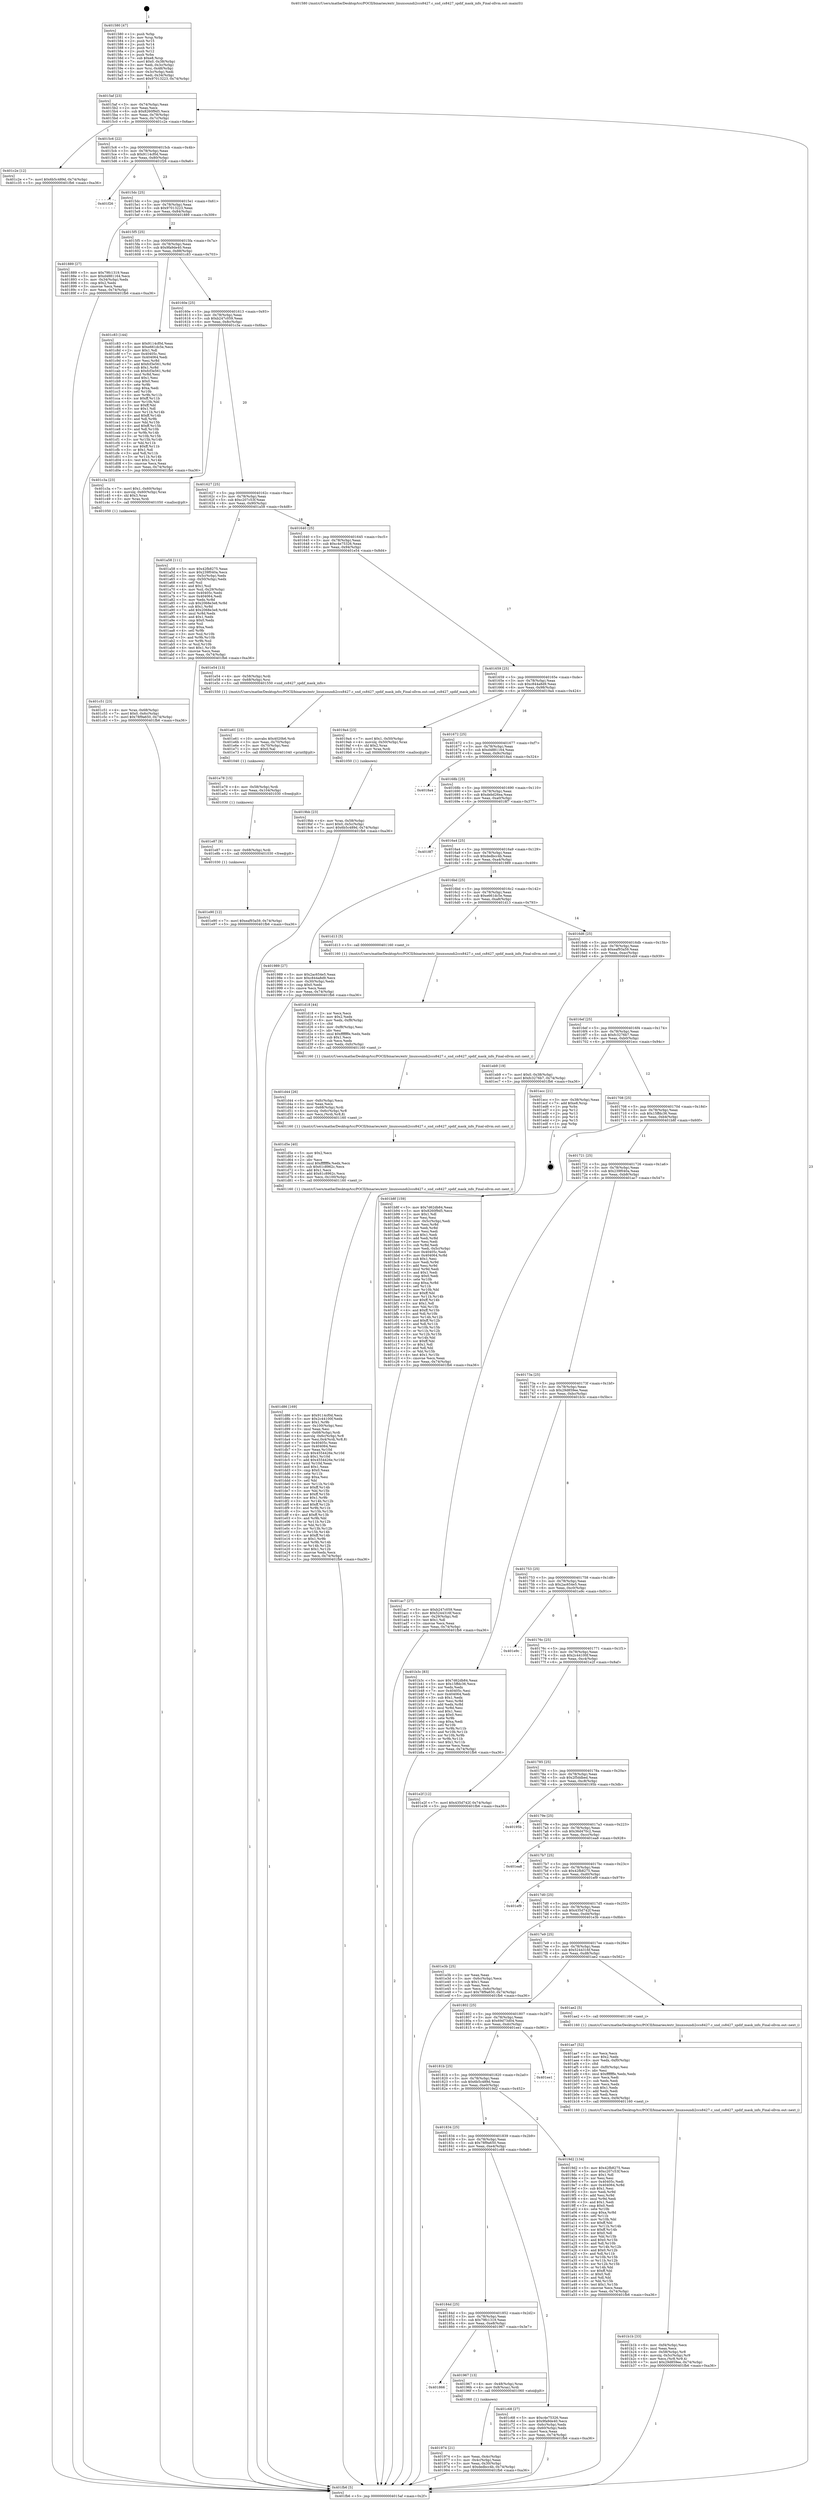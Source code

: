digraph "0x401580" {
  label = "0x401580 (/mnt/c/Users/mathe/Desktop/tcc/POCII/binaries/extr_linuxsoundi2ccs8427.c_snd_cs8427_spdif_mask_info_Final-ollvm.out::main(0))"
  labelloc = "t"
  node[shape=record]

  Entry [label="",width=0.3,height=0.3,shape=circle,fillcolor=black,style=filled]
  "0x4015af" [label="{
     0x4015af [23]\l
     | [instrs]\l
     &nbsp;&nbsp;0x4015af \<+3\>: mov -0x74(%rbp),%eax\l
     &nbsp;&nbsp;0x4015b2 \<+2\>: mov %eax,%ecx\l
     &nbsp;&nbsp;0x4015b4 \<+6\>: sub $0x8260f9d5,%ecx\l
     &nbsp;&nbsp;0x4015ba \<+3\>: mov %eax,-0x78(%rbp)\l
     &nbsp;&nbsp;0x4015bd \<+3\>: mov %ecx,-0x7c(%rbp)\l
     &nbsp;&nbsp;0x4015c0 \<+6\>: je 0000000000401c2e \<main+0x6ae\>\l
  }"]
  "0x401c2e" [label="{
     0x401c2e [12]\l
     | [instrs]\l
     &nbsp;&nbsp;0x401c2e \<+7\>: movl $0x6b5c489d,-0x74(%rbp)\l
     &nbsp;&nbsp;0x401c35 \<+5\>: jmp 0000000000401fb6 \<main+0xa36\>\l
  }"]
  "0x4015c6" [label="{
     0x4015c6 [22]\l
     | [instrs]\l
     &nbsp;&nbsp;0x4015c6 \<+5\>: jmp 00000000004015cb \<main+0x4b\>\l
     &nbsp;&nbsp;0x4015cb \<+3\>: mov -0x78(%rbp),%eax\l
     &nbsp;&nbsp;0x4015ce \<+5\>: sub $0x9114cf0d,%eax\l
     &nbsp;&nbsp;0x4015d3 \<+3\>: mov %eax,-0x80(%rbp)\l
     &nbsp;&nbsp;0x4015d6 \<+6\>: je 0000000000401f26 \<main+0x9a6\>\l
  }"]
  Exit [label="",width=0.3,height=0.3,shape=circle,fillcolor=black,style=filled,peripheries=2]
  "0x401f26" [label="{
     0x401f26\l
  }", style=dashed]
  "0x4015dc" [label="{
     0x4015dc [25]\l
     | [instrs]\l
     &nbsp;&nbsp;0x4015dc \<+5\>: jmp 00000000004015e1 \<main+0x61\>\l
     &nbsp;&nbsp;0x4015e1 \<+3\>: mov -0x78(%rbp),%eax\l
     &nbsp;&nbsp;0x4015e4 \<+5\>: sub $0x97013223,%eax\l
     &nbsp;&nbsp;0x4015e9 \<+6\>: mov %eax,-0x84(%rbp)\l
     &nbsp;&nbsp;0x4015ef \<+6\>: je 0000000000401889 \<main+0x309\>\l
  }"]
  "0x401e90" [label="{
     0x401e90 [12]\l
     | [instrs]\l
     &nbsp;&nbsp;0x401e90 \<+7\>: movl $0xeaf93a59,-0x74(%rbp)\l
     &nbsp;&nbsp;0x401e97 \<+5\>: jmp 0000000000401fb6 \<main+0xa36\>\l
  }"]
  "0x401889" [label="{
     0x401889 [27]\l
     | [instrs]\l
     &nbsp;&nbsp;0x401889 \<+5\>: mov $0x79fc1319,%eax\l
     &nbsp;&nbsp;0x40188e \<+5\>: mov $0xd4881164,%ecx\l
     &nbsp;&nbsp;0x401893 \<+3\>: mov -0x34(%rbp),%edx\l
     &nbsp;&nbsp;0x401896 \<+3\>: cmp $0x2,%edx\l
     &nbsp;&nbsp;0x401899 \<+3\>: cmovne %ecx,%eax\l
     &nbsp;&nbsp;0x40189c \<+3\>: mov %eax,-0x74(%rbp)\l
     &nbsp;&nbsp;0x40189f \<+5\>: jmp 0000000000401fb6 \<main+0xa36\>\l
  }"]
  "0x4015f5" [label="{
     0x4015f5 [25]\l
     | [instrs]\l
     &nbsp;&nbsp;0x4015f5 \<+5\>: jmp 00000000004015fa \<main+0x7a\>\l
     &nbsp;&nbsp;0x4015fa \<+3\>: mov -0x78(%rbp),%eax\l
     &nbsp;&nbsp;0x4015fd \<+5\>: sub $0x9fa9de40,%eax\l
     &nbsp;&nbsp;0x401602 \<+6\>: mov %eax,-0x88(%rbp)\l
     &nbsp;&nbsp;0x401608 \<+6\>: je 0000000000401c83 \<main+0x703\>\l
  }"]
  "0x401fb6" [label="{
     0x401fb6 [5]\l
     | [instrs]\l
     &nbsp;&nbsp;0x401fb6 \<+5\>: jmp 00000000004015af \<main+0x2f\>\l
  }"]
  "0x401580" [label="{
     0x401580 [47]\l
     | [instrs]\l
     &nbsp;&nbsp;0x401580 \<+1\>: push %rbp\l
     &nbsp;&nbsp;0x401581 \<+3\>: mov %rsp,%rbp\l
     &nbsp;&nbsp;0x401584 \<+2\>: push %r15\l
     &nbsp;&nbsp;0x401586 \<+2\>: push %r14\l
     &nbsp;&nbsp;0x401588 \<+2\>: push %r13\l
     &nbsp;&nbsp;0x40158a \<+2\>: push %r12\l
     &nbsp;&nbsp;0x40158c \<+1\>: push %rbx\l
     &nbsp;&nbsp;0x40158d \<+7\>: sub $0xe8,%rsp\l
     &nbsp;&nbsp;0x401594 \<+7\>: movl $0x0,-0x38(%rbp)\l
     &nbsp;&nbsp;0x40159b \<+3\>: mov %edi,-0x3c(%rbp)\l
     &nbsp;&nbsp;0x40159e \<+4\>: mov %rsi,-0x48(%rbp)\l
     &nbsp;&nbsp;0x4015a2 \<+3\>: mov -0x3c(%rbp),%edi\l
     &nbsp;&nbsp;0x4015a5 \<+3\>: mov %edi,-0x34(%rbp)\l
     &nbsp;&nbsp;0x4015a8 \<+7\>: movl $0x97013223,-0x74(%rbp)\l
  }"]
  "0x401e87" [label="{
     0x401e87 [9]\l
     | [instrs]\l
     &nbsp;&nbsp;0x401e87 \<+4\>: mov -0x68(%rbp),%rdi\l
     &nbsp;&nbsp;0x401e8b \<+5\>: call 0000000000401030 \<free@plt\>\l
     | [calls]\l
     &nbsp;&nbsp;0x401030 \{1\} (unknown)\l
  }"]
  "0x401c83" [label="{
     0x401c83 [144]\l
     | [instrs]\l
     &nbsp;&nbsp;0x401c83 \<+5\>: mov $0x9114cf0d,%eax\l
     &nbsp;&nbsp;0x401c88 \<+5\>: mov $0xe661dc5e,%ecx\l
     &nbsp;&nbsp;0x401c8d \<+2\>: mov $0x1,%dl\l
     &nbsp;&nbsp;0x401c8f \<+7\>: mov 0x40405c,%esi\l
     &nbsp;&nbsp;0x401c96 \<+7\>: mov 0x404064,%edi\l
     &nbsp;&nbsp;0x401c9d \<+3\>: mov %esi,%r8d\l
     &nbsp;&nbsp;0x401ca0 \<+7\>: add $0xfcf3e561,%r8d\l
     &nbsp;&nbsp;0x401ca7 \<+4\>: sub $0x1,%r8d\l
     &nbsp;&nbsp;0x401cab \<+7\>: sub $0xfcf3e561,%r8d\l
     &nbsp;&nbsp;0x401cb2 \<+4\>: imul %r8d,%esi\l
     &nbsp;&nbsp;0x401cb6 \<+3\>: and $0x1,%esi\l
     &nbsp;&nbsp;0x401cb9 \<+3\>: cmp $0x0,%esi\l
     &nbsp;&nbsp;0x401cbc \<+4\>: sete %r9b\l
     &nbsp;&nbsp;0x401cc0 \<+3\>: cmp $0xa,%edi\l
     &nbsp;&nbsp;0x401cc3 \<+4\>: setl %r10b\l
     &nbsp;&nbsp;0x401cc7 \<+3\>: mov %r9b,%r11b\l
     &nbsp;&nbsp;0x401cca \<+4\>: xor $0xff,%r11b\l
     &nbsp;&nbsp;0x401cce \<+3\>: mov %r10b,%bl\l
     &nbsp;&nbsp;0x401cd1 \<+3\>: xor $0xff,%bl\l
     &nbsp;&nbsp;0x401cd4 \<+3\>: xor $0x1,%dl\l
     &nbsp;&nbsp;0x401cd7 \<+3\>: mov %r11b,%r14b\l
     &nbsp;&nbsp;0x401cda \<+4\>: and $0xff,%r14b\l
     &nbsp;&nbsp;0x401cde \<+3\>: and %dl,%r9b\l
     &nbsp;&nbsp;0x401ce1 \<+3\>: mov %bl,%r15b\l
     &nbsp;&nbsp;0x401ce4 \<+4\>: and $0xff,%r15b\l
     &nbsp;&nbsp;0x401ce8 \<+3\>: and %dl,%r10b\l
     &nbsp;&nbsp;0x401ceb \<+3\>: or %r9b,%r14b\l
     &nbsp;&nbsp;0x401cee \<+3\>: or %r10b,%r15b\l
     &nbsp;&nbsp;0x401cf1 \<+3\>: xor %r15b,%r14b\l
     &nbsp;&nbsp;0x401cf4 \<+3\>: or %bl,%r11b\l
     &nbsp;&nbsp;0x401cf7 \<+4\>: xor $0xff,%r11b\l
     &nbsp;&nbsp;0x401cfb \<+3\>: or $0x1,%dl\l
     &nbsp;&nbsp;0x401cfe \<+3\>: and %dl,%r11b\l
     &nbsp;&nbsp;0x401d01 \<+3\>: or %r11b,%r14b\l
     &nbsp;&nbsp;0x401d04 \<+4\>: test $0x1,%r14b\l
     &nbsp;&nbsp;0x401d08 \<+3\>: cmovne %ecx,%eax\l
     &nbsp;&nbsp;0x401d0b \<+3\>: mov %eax,-0x74(%rbp)\l
     &nbsp;&nbsp;0x401d0e \<+5\>: jmp 0000000000401fb6 \<main+0xa36\>\l
  }"]
  "0x40160e" [label="{
     0x40160e [25]\l
     | [instrs]\l
     &nbsp;&nbsp;0x40160e \<+5\>: jmp 0000000000401613 \<main+0x93\>\l
     &nbsp;&nbsp;0x401613 \<+3\>: mov -0x78(%rbp),%eax\l
     &nbsp;&nbsp;0x401616 \<+5\>: sub $0xb247c059,%eax\l
     &nbsp;&nbsp;0x40161b \<+6\>: mov %eax,-0x8c(%rbp)\l
     &nbsp;&nbsp;0x401621 \<+6\>: je 0000000000401c3a \<main+0x6ba\>\l
  }"]
  "0x401e78" [label="{
     0x401e78 [15]\l
     | [instrs]\l
     &nbsp;&nbsp;0x401e78 \<+4\>: mov -0x58(%rbp),%rdi\l
     &nbsp;&nbsp;0x401e7c \<+6\>: mov %eax,-0x104(%rbp)\l
     &nbsp;&nbsp;0x401e82 \<+5\>: call 0000000000401030 \<free@plt\>\l
     | [calls]\l
     &nbsp;&nbsp;0x401030 \{1\} (unknown)\l
  }"]
  "0x401c3a" [label="{
     0x401c3a [23]\l
     | [instrs]\l
     &nbsp;&nbsp;0x401c3a \<+7\>: movl $0x1,-0x60(%rbp)\l
     &nbsp;&nbsp;0x401c41 \<+4\>: movslq -0x60(%rbp),%rax\l
     &nbsp;&nbsp;0x401c45 \<+4\>: shl $0x3,%rax\l
     &nbsp;&nbsp;0x401c49 \<+3\>: mov %rax,%rdi\l
     &nbsp;&nbsp;0x401c4c \<+5\>: call 0000000000401050 \<malloc@plt\>\l
     | [calls]\l
     &nbsp;&nbsp;0x401050 \{1\} (unknown)\l
  }"]
  "0x401627" [label="{
     0x401627 [25]\l
     | [instrs]\l
     &nbsp;&nbsp;0x401627 \<+5\>: jmp 000000000040162c \<main+0xac\>\l
     &nbsp;&nbsp;0x40162c \<+3\>: mov -0x78(%rbp),%eax\l
     &nbsp;&nbsp;0x40162f \<+5\>: sub $0xc207c53f,%eax\l
     &nbsp;&nbsp;0x401634 \<+6\>: mov %eax,-0x90(%rbp)\l
     &nbsp;&nbsp;0x40163a \<+6\>: je 0000000000401a58 \<main+0x4d8\>\l
  }"]
  "0x401e61" [label="{
     0x401e61 [23]\l
     | [instrs]\l
     &nbsp;&nbsp;0x401e61 \<+10\>: movabs $0x4020b6,%rdi\l
     &nbsp;&nbsp;0x401e6b \<+3\>: mov %eax,-0x70(%rbp)\l
     &nbsp;&nbsp;0x401e6e \<+3\>: mov -0x70(%rbp),%esi\l
     &nbsp;&nbsp;0x401e71 \<+2\>: mov $0x0,%al\l
     &nbsp;&nbsp;0x401e73 \<+5\>: call 0000000000401040 \<printf@plt\>\l
     | [calls]\l
     &nbsp;&nbsp;0x401040 \{1\} (unknown)\l
  }"]
  "0x401a58" [label="{
     0x401a58 [111]\l
     | [instrs]\l
     &nbsp;&nbsp;0x401a58 \<+5\>: mov $0x42fb8275,%eax\l
     &nbsp;&nbsp;0x401a5d \<+5\>: mov $0x239f040a,%ecx\l
     &nbsp;&nbsp;0x401a62 \<+3\>: mov -0x5c(%rbp),%edx\l
     &nbsp;&nbsp;0x401a65 \<+3\>: cmp -0x50(%rbp),%edx\l
     &nbsp;&nbsp;0x401a68 \<+4\>: setl %sil\l
     &nbsp;&nbsp;0x401a6c \<+4\>: and $0x1,%sil\l
     &nbsp;&nbsp;0x401a70 \<+4\>: mov %sil,-0x29(%rbp)\l
     &nbsp;&nbsp;0x401a74 \<+7\>: mov 0x40405c,%edx\l
     &nbsp;&nbsp;0x401a7b \<+7\>: mov 0x404064,%edi\l
     &nbsp;&nbsp;0x401a82 \<+3\>: mov %edx,%r8d\l
     &nbsp;&nbsp;0x401a85 \<+7\>: sub $0x2068e3e8,%r8d\l
     &nbsp;&nbsp;0x401a8c \<+4\>: sub $0x1,%r8d\l
     &nbsp;&nbsp;0x401a90 \<+7\>: add $0x2068e3e8,%r8d\l
     &nbsp;&nbsp;0x401a97 \<+4\>: imul %r8d,%edx\l
     &nbsp;&nbsp;0x401a9b \<+3\>: and $0x1,%edx\l
     &nbsp;&nbsp;0x401a9e \<+3\>: cmp $0x0,%edx\l
     &nbsp;&nbsp;0x401aa1 \<+4\>: sete %sil\l
     &nbsp;&nbsp;0x401aa5 \<+3\>: cmp $0xa,%edi\l
     &nbsp;&nbsp;0x401aa8 \<+4\>: setl %r9b\l
     &nbsp;&nbsp;0x401aac \<+3\>: mov %sil,%r10b\l
     &nbsp;&nbsp;0x401aaf \<+3\>: and %r9b,%r10b\l
     &nbsp;&nbsp;0x401ab2 \<+3\>: xor %r9b,%sil\l
     &nbsp;&nbsp;0x401ab5 \<+3\>: or %sil,%r10b\l
     &nbsp;&nbsp;0x401ab8 \<+4\>: test $0x1,%r10b\l
     &nbsp;&nbsp;0x401abc \<+3\>: cmovne %ecx,%eax\l
     &nbsp;&nbsp;0x401abf \<+3\>: mov %eax,-0x74(%rbp)\l
     &nbsp;&nbsp;0x401ac2 \<+5\>: jmp 0000000000401fb6 \<main+0xa36\>\l
  }"]
  "0x401640" [label="{
     0x401640 [25]\l
     | [instrs]\l
     &nbsp;&nbsp;0x401640 \<+5\>: jmp 0000000000401645 \<main+0xc5\>\l
     &nbsp;&nbsp;0x401645 \<+3\>: mov -0x78(%rbp),%eax\l
     &nbsp;&nbsp;0x401648 \<+5\>: sub $0xc4e75326,%eax\l
     &nbsp;&nbsp;0x40164d \<+6\>: mov %eax,-0x94(%rbp)\l
     &nbsp;&nbsp;0x401653 \<+6\>: je 0000000000401e54 \<main+0x8d4\>\l
  }"]
  "0x401d86" [label="{
     0x401d86 [169]\l
     | [instrs]\l
     &nbsp;&nbsp;0x401d86 \<+5\>: mov $0x9114cf0d,%ecx\l
     &nbsp;&nbsp;0x401d8b \<+5\>: mov $0x2c44100f,%edx\l
     &nbsp;&nbsp;0x401d90 \<+3\>: mov $0x1,%r9b\l
     &nbsp;&nbsp;0x401d93 \<+6\>: mov -0x100(%rbp),%esi\l
     &nbsp;&nbsp;0x401d99 \<+3\>: imul %eax,%esi\l
     &nbsp;&nbsp;0x401d9c \<+4\>: mov -0x68(%rbp),%rdi\l
     &nbsp;&nbsp;0x401da0 \<+4\>: movslq -0x6c(%rbp),%r8\l
     &nbsp;&nbsp;0x401da4 \<+5\>: mov %esi,0x4(%rdi,%r8,8)\l
     &nbsp;&nbsp;0x401da9 \<+7\>: mov 0x40405c,%eax\l
     &nbsp;&nbsp;0x401db0 \<+7\>: mov 0x404064,%esi\l
     &nbsp;&nbsp;0x401db7 \<+3\>: mov %eax,%r10d\l
     &nbsp;&nbsp;0x401dba \<+7\>: sub $0x4554426e,%r10d\l
     &nbsp;&nbsp;0x401dc1 \<+4\>: sub $0x1,%r10d\l
     &nbsp;&nbsp;0x401dc5 \<+7\>: add $0x4554426e,%r10d\l
     &nbsp;&nbsp;0x401dcc \<+4\>: imul %r10d,%eax\l
     &nbsp;&nbsp;0x401dd0 \<+3\>: and $0x1,%eax\l
     &nbsp;&nbsp;0x401dd3 \<+3\>: cmp $0x0,%eax\l
     &nbsp;&nbsp;0x401dd6 \<+4\>: sete %r11b\l
     &nbsp;&nbsp;0x401dda \<+3\>: cmp $0xa,%esi\l
     &nbsp;&nbsp;0x401ddd \<+3\>: setl %bl\l
     &nbsp;&nbsp;0x401de0 \<+3\>: mov %r11b,%r14b\l
     &nbsp;&nbsp;0x401de3 \<+4\>: xor $0xff,%r14b\l
     &nbsp;&nbsp;0x401de7 \<+3\>: mov %bl,%r15b\l
     &nbsp;&nbsp;0x401dea \<+4\>: xor $0xff,%r15b\l
     &nbsp;&nbsp;0x401dee \<+4\>: xor $0x1,%r9b\l
     &nbsp;&nbsp;0x401df2 \<+3\>: mov %r14b,%r12b\l
     &nbsp;&nbsp;0x401df5 \<+4\>: and $0xff,%r12b\l
     &nbsp;&nbsp;0x401df9 \<+3\>: and %r9b,%r11b\l
     &nbsp;&nbsp;0x401dfc \<+3\>: mov %r15b,%r13b\l
     &nbsp;&nbsp;0x401dff \<+4\>: and $0xff,%r13b\l
     &nbsp;&nbsp;0x401e03 \<+3\>: and %r9b,%bl\l
     &nbsp;&nbsp;0x401e06 \<+3\>: or %r11b,%r12b\l
     &nbsp;&nbsp;0x401e09 \<+3\>: or %bl,%r13b\l
     &nbsp;&nbsp;0x401e0c \<+3\>: xor %r13b,%r12b\l
     &nbsp;&nbsp;0x401e0f \<+3\>: or %r15b,%r14b\l
     &nbsp;&nbsp;0x401e12 \<+4\>: xor $0xff,%r14b\l
     &nbsp;&nbsp;0x401e16 \<+4\>: or $0x1,%r9b\l
     &nbsp;&nbsp;0x401e1a \<+3\>: and %r9b,%r14b\l
     &nbsp;&nbsp;0x401e1d \<+3\>: or %r14b,%r12b\l
     &nbsp;&nbsp;0x401e20 \<+4\>: test $0x1,%r12b\l
     &nbsp;&nbsp;0x401e24 \<+3\>: cmovne %edx,%ecx\l
     &nbsp;&nbsp;0x401e27 \<+3\>: mov %ecx,-0x74(%rbp)\l
     &nbsp;&nbsp;0x401e2a \<+5\>: jmp 0000000000401fb6 \<main+0xa36\>\l
  }"]
  "0x401e54" [label="{
     0x401e54 [13]\l
     | [instrs]\l
     &nbsp;&nbsp;0x401e54 \<+4\>: mov -0x58(%rbp),%rdi\l
     &nbsp;&nbsp;0x401e58 \<+4\>: mov -0x68(%rbp),%rsi\l
     &nbsp;&nbsp;0x401e5c \<+5\>: call 0000000000401550 \<snd_cs8427_spdif_mask_info\>\l
     | [calls]\l
     &nbsp;&nbsp;0x401550 \{1\} (/mnt/c/Users/mathe/Desktop/tcc/POCII/binaries/extr_linuxsoundi2ccs8427.c_snd_cs8427_spdif_mask_info_Final-ollvm.out::snd_cs8427_spdif_mask_info)\l
  }"]
  "0x401659" [label="{
     0x401659 [25]\l
     | [instrs]\l
     &nbsp;&nbsp;0x401659 \<+5\>: jmp 000000000040165e \<main+0xde\>\l
     &nbsp;&nbsp;0x40165e \<+3\>: mov -0x78(%rbp),%eax\l
     &nbsp;&nbsp;0x401661 \<+5\>: sub $0xc844a8d9,%eax\l
     &nbsp;&nbsp;0x401666 \<+6\>: mov %eax,-0x98(%rbp)\l
     &nbsp;&nbsp;0x40166c \<+6\>: je 00000000004019a4 \<main+0x424\>\l
  }"]
  "0x401d5e" [label="{
     0x401d5e [40]\l
     | [instrs]\l
     &nbsp;&nbsp;0x401d5e \<+5\>: mov $0x2,%ecx\l
     &nbsp;&nbsp;0x401d63 \<+1\>: cltd\l
     &nbsp;&nbsp;0x401d64 \<+2\>: idiv %ecx\l
     &nbsp;&nbsp;0x401d66 \<+6\>: imul $0xfffffffe,%edx,%ecx\l
     &nbsp;&nbsp;0x401d6c \<+6\>: sub $0x61c8962c,%ecx\l
     &nbsp;&nbsp;0x401d72 \<+3\>: add $0x1,%ecx\l
     &nbsp;&nbsp;0x401d75 \<+6\>: add $0x61c8962c,%ecx\l
     &nbsp;&nbsp;0x401d7b \<+6\>: mov %ecx,-0x100(%rbp)\l
     &nbsp;&nbsp;0x401d81 \<+5\>: call 0000000000401160 \<next_i\>\l
     | [calls]\l
     &nbsp;&nbsp;0x401160 \{1\} (/mnt/c/Users/mathe/Desktop/tcc/POCII/binaries/extr_linuxsoundi2ccs8427.c_snd_cs8427_spdif_mask_info_Final-ollvm.out::next_i)\l
  }"]
  "0x4019a4" [label="{
     0x4019a4 [23]\l
     | [instrs]\l
     &nbsp;&nbsp;0x4019a4 \<+7\>: movl $0x1,-0x50(%rbp)\l
     &nbsp;&nbsp;0x4019ab \<+4\>: movslq -0x50(%rbp),%rax\l
     &nbsp;&nbsp;0x4019af \<+4\>: shl $0x2,%rax\l
     &nbsp;&nbsp;0x4019b3 \<+3\>: mov %rax,%rdi\l
     &nbsp;&nbsp;0x4019b6 \<+5\>: call 0000000000401050 \<malloc@plt\>\l
     | [calls]\l
     &nbsp;&nbsp;0x401050 \{1\} (unknown)\l
  }"]
  "0x401672" [label="{
     0x401672 [25]\l
     | [instrs]\l
     &nbsp;&nbsp;0x401672 \<+5\>: jmp 0000000000401677 \<main+0xf7\>\l
     &nbsp;&nbsp;0x401677 \<+3\>: mov -0x78(%rbp),%eax\l
     &nbsp;&nbsp;0x40167a \<+5\>: sub $0xd4881164,%eax\l
     &nbsp;&nbsp;0x40167f \<+6\>: mov %eax,-0x9c(%rbp)\l
     &nbsp;&nbsp;0x401685 \<+6\>: je 00000000004018a4 \<main+0x324\>\l
  }"]
  "0x401d44" [label="{
     0x401d44 [26]\l
     | [instrs]\l
     &nbsp;&nbsp;0x401d44 \<+6\>: mov -0xfc(%rbp),%ecx\l
     &nbsp;&nbsp;0x401d4a \<+3\>: imul %eax,%ecx\l
     &nbsp;&nbsp;0x401d4d \<+4\>: mov -0x68(%rbp),%rdi\l
     &nbsp;&nbsp;0x401d51 \<+4\>: movslq -0x6c(%rbp),%r8\l
     &nbsp;&nbsp;0x401d55 \<+4\>: mov %ecx,(%rdi,%r8,8)\l
     &nbsp;&nbsp;0x401d59 \<+5\>: call 0000000000401160 \<next_i\>\l
     | [calls]\l
     &nbsp;&nbsp;0x401160 \{1\} (/mnt/c/Users/mathe/Desktop/tcc/POCII/binaries/extr_linuxsoundi2ccs8427.c_snd_cs8427_spdif_mask_info_Final-ollvm.out::next_i)\l
  }"]
  "0x4018a4" [label="{
     0x4018a4\l
  }", style=dashed]
  "0x40168b" [label="{
     0x40168b [25]\l
     | [instrs]\l
     &nbsp;&nbsp;0x40168b \<+5\>: jmp 0000000000401690 \<main+0x110\>\l
     &nbsp;&nbsp;0x401690 \<+3\>: mov -0x78(%rbp),%eax\l
     &nbsp;&nbsp;0x401693 \<+5\>: sub $0xdebd26ea,%eax\l
     &nbsp;&nbsp;0x401698 \<+6\>: mov %eax,-0xa0(%rbp)\l
     &nbsp;&nbsp;0x40169e \<+6\>: je 00000000004018f7 \<main+0x377\>\l
  }"]
  "0x401d18" [label="{
     0x401d18 [44]\l
     | [instrs]\l
     &nbsp;&nbsp;0x401d18 \<+2\>: xor %ecx,%ecx\l
     &nbsp;&nbsp;0x401d1a \<+5\>: mov $0x2,%edx\l
     &nbsp;&nbsp;0x401d1f \<+6\>: mov %edx,-0xf8(%rbp)\l
     &nbsp;&nbsp;0x401d25 \<+1\>: cltd\l
     &nbsp;&nbsp;0x401d26 \<+6\>: mov -0xf8(%rbp),%esi\l
     &nbsp;&nbsp;0x401d2c \<+2\>: idiv %esi\l
     &nbsp;&nbsp;0x401d2e \<+6\>: imul $0xfffffffe,%edx,%edx\l
     &nbsp;&nbsp;0x401d34 \<+3\>: sub $0x1,%ecx\l
     &nbsp;&nbsp;0x401d37 \<+2\>: sub %ecx,%edx\l
     &nbsp;&nbsp;0x401d39 \<+6\>: mov %edx,-0xfc(%rbp)\l
     &nbsp;&nbsp;0x401d3f \<+5\>: call 0000000000401160 \<next_i\>\l
     | [calls]\l
     &nbsp;&nbsp;0x401160 \{1\} (/mnt/c/Users/mathe/Desktop/tcc/POCII/binaries/extr_linuxsoundi2ccs8427.c_snd_cs8427_spdif_mask_info_Final-ollvm.out::next_i)\l
  }"]
  "0x4018f7" [label="{
     0x4018f7\l
  }", style=dashed]
  "0x4016a4" [label="{
     0x4016a4 [25]\l
     | [instrs]\l
     &nbsp;&nbsp;0x4016a4 \<+5\>: jmp 00000000004016a9 \<main+0x129\>\l
     &nbsp;&nbsp;0x4016a9 \<+3\>: mov -0x78(%rbp),%eax\l
     &nbsp;&nbsp;0x4016ac \<+5\>: sub $0xdedbcc4b,%eax\l
     &nbsp;&nbsp;0x4016b1 \<+6\>: mov %eax,-0xa4(%rbp)\l
     &nbsp;&nbsp;0x4016b7 \<+6\>: je 0000000000401989 \<main+0x409\>\l
  }"]
  "0x401c51" [label="{
     0x401c51 [23]\l
     | [instrs]\l
     &nbsp;&nbsp;0x401c51 \<+4\>: mov %rax,-0x68(%rbp)\l
     &nbsp;&nbsp;0x401c55 \<+7\>: movl $0x0,-0x6c(%rbp)\l
     &nbsp;&nbsp;0x401c5c \<+7\>: movl $0x78f9a650,-0x74(%rbp)\l
     &nbsp;&nbsp;0x401c63 \<+5\>: jmp 0000000000401fb6 \<main+0xa36\>\l
  }"]
  "0x401989" [label="{
     0x401989 [27]\l
     | [instrs]\l
     &nbsp;&nbsp;0x401989 \<+5\>: mov $0x2ac654e5,%eax\l
     &nbsp;&nbsp;0x40198e \<+5\>: mov $0xc844a8d9,%ecx\l
     &nbsp;&nbsp;0x401993 \<+3\>: mov -0x30(%rbp),%edx\l
     &nbsp;&nbsp;0x401996 \<+3\>: cmp $0x0,%edx\l
     &nbsp;&nbsp;0x401999 \<+3\>: cmove %ecx,%eax\l
     &nbsp;&nbsp;0x40199c \<+3\>: mov %eax,-0x74(%rbp)\l
     &nbsp;&nbsp;0x40199f \<+5\>: jmp 0000000000401fb6 \<main+0xa36\>\l
  }"]
  "0x4016bd" [label="{
     0x4016bd [25]\l
     | [instrs]\l
     &nbsp;&nbsp;0x4016bd \<+5\>: jmp 00000000004016c2 \<main+0x142\>\l
     &nbsp;&nbsp;0x4016c2 \<+3\>: mov -0x78(%rbp),%eax\l
     &nbsp;&nbsp;0x4016c5 \<+5\>: sub $0xe661dc5e,%eax\l
     &nbsp;&nbsp;0x4016ca \<+6\>: mov %eax,-0xa8(%rbp)\l
     &nbsp;&nbsp;0x4016d0 \<+6\>: je 0000000000401d13 \<main+0x793\>\l
  }"]
  "0x401b1b" [label="{
     0x401b1b [33]\l
     | [instrs]\l
     &nbsp;&nbsp;0x401b1b \<+6\>: mov -0xf4(%rbp),%ecx\l
     &nbsp;&nbsp;0x401b21 \<+3\>: imul %eax,%ecx\l
     &nbsp;&nbsp;0x401b24 \<+4\>: mov -0x58(%rbp),%r8\l
     &nbsp;&nbsp;0x401b28 \<+4\>: movslq -0x5c(%rbp),%r9\l
     &nbsp;&nbsp;0x401b2c \<+4\>: mov %ecx,(%r8,%r9,4)\l
     &nbsp;&nbsp;0x401b30 \<+7\>: movl $0x29d859ee,-0x74(%rbp)\l
     &nbsp;&nbsp;0x401b37 \<+5\>: jmp 0000000000401fb6 \<main+0xa36\>\l
  }"]
  "0x401d13" [label="{
     0x401d13 [5]\l
     | [instrs]\l
     &nbsp;&nbsp;0x401d13 \<+5\>: call 0000000000401160 \<next_i\>\l
     | [calls]\l
     &nbsp;&nbsp;0x401160 \{1\} (/mnt/c/Users/mathe/Desktop/tcc/POCII/binaries/extr_linuxsoundi2ccs8427.c_snd_cs8427_spdif_mask_info_Final-ollvm.out::next_i)\l
  }"]
  "0x4016d6" [label="{
     0x4016d6 [25]\l
     | [instrs]\l
     &nbsp;&nbsp;0x4016d6 \<+5\>: jmp 00000000004016db \<main+0x15b\>\l
     &nbsp;&nbsp;0x4016db \<+3\>: mov -0x78(%rbp),%eax\l
     &nbsp;&nbsp;0x4016de \<+5\>: sub $0xeaf93a59,%eax\l
     &nbsp;&nbsp;0x4016e3 \<+6\>: mov %eax,-0xac(%rbp)\l
     &nbsp;&nbsp;0x4016e9 \<+6\>: je 0000000000401eb9 \<main+0x939\>\l
  }"]
  "0x401ae7" [label="{
     0x401ae7 [52]\l
     | [instrs]\l
     &nbsp;&nbsp;0x401ae7 \<+2\>: xor %ecx,%ecx\l
     &nbsp;&nbsp;0x401ae9 \<+5\>: mov $0x2,%edx\l
     &nbsp;&nbsp;0x401aee \<+6\>: mov %edx,-0xf0(%rbp)\l
     &nbsp;&nbsp;0x401af4 \<+1\>: cltd\l
     &nbsp;&nbsp;0x401af5 \<+6\>: mov -0xf0(%rbp),%esi\l
     &nbsp;&nbsp;0x401afb \<+2\>: idiv %esi\l
     &nbsp;&nbsp;0x401afd \<+6\>: imul $0xfffffffe,%edx,%edx\l
     &nbsp;&nbsp;0x401b03 \<+2\>: mov %ecx,%edi\l
     &nbsp;&nbsp;0x401b05 \<+2\>: sub %edx,%edi\l
     &nbsp;&nbsp;0x401b07 \<+2\>: mov %ecx,%edx\l
     &nbsp;&nbsp;0x401b09 \<+3\>: sub $0x1,%edx\l
     &nbsp;&nbsp;0x401b0c \<+2\>: add %edx,%edi\l
     &nbsp;&nbsp;0x401b0e \<+2\>: sub %edi,%ecx\l
     &nbsp;&nbsp;0x401b10 \<+6\>: mov %ecx,-0xf4(%rbp)\l
     &nbsp;&nbsp;0x401b16 \<+5\>: call 0000000000401160 \<next_i\>\l
     | [calls]\l
     &nbsp;&nbsp;0x401160 \{1\} (/mnt/c/Users/mathe/Desktop/tcc/POCII/binaries/extr_linuxsoundi2ccs8427.c_snd_cs8427_spdif_mask_info_Final-ollvm.out::next_i)\l
  }"]
  "0x401eb9" [label="{
     0x401eb9 [19]\l
     | [instrs]\l
     &nbsp;&nbsp;0x401eb9 \<+7\>: movl $0x0,-0x38(%rbp)\l
     &nbsp;&nbsp;0x401ec0 \<+7\>: movl $0xfc3276b7,-0x74(%rbp)\l
     &nbsp;&nbsp;0x401ec7 \<+5\>: jmp 0000000000401fb6 \<main+0xa36\>\l
  }"]
  "0x4016ef" [label="{
     0x4016ef [25]\l
     | [instrs]\l
     &nbsp;&nbsp;0x4016ef \<+5\>: jmp 00000000004016f4 \<main+0x174\>\l
     &nbsp;&nbsp;0x4016f4 \<+3\>: mov -0x78(%rbp),%eax\l
     &nbsp;&nbsp;0x4016f7 \<+5\>: sub $0xfc3276b7,%eax\l
     &nbsp;&nbsp;0x4016fc \<+6\>: mov %eax,-0xb0(%rbp)\l
     &nbsp;&nbsp;0x401702 \<+6\>: je 0000000000401ecc \<main+0x94c\>\l
  }"]
  "0x4019bb" [label="{
     0x4019bb [23]\l
     | [instrs]\l
     &nbsp;&nbsp;0x4019bb \<+4\>: mov %rax,-0x58(%rbp)\l
     &nbsp;&nbsp;0x4019bf \<+7\>: movl $0x0,-0x5c(%rbp)\l
     &nbsp;&nbsp;0x4019c6 \<+7\>: movl $0x6b5c489d,-0x74(%rbp)\l
     &nbsp;&nbsp;0x4019cd \<+5\>: jmp 0000000000401fb6 \<main+0xa36\>\l
  }"]
  "0x401ecc" [label="{
     0x401ecc [21]\l
     | [instrs]\l
     &nbsp;&nbsp;0x401ecc \<+3\>: mov -0x38(%rbp),%eax\l
     &nbsp;&nbsp;0x401ecf \<+7\>: add $0xe8,%rsp\l
     &nbsp;&nbsp;0x401ed6 \<+1\>: pop %rbx\l
     &nbsp;&nbsp;0x401ed7 \<+2\>: pop %r12\l
     &nbsp;&nbsp;0x401ed9 \<+2\>: pop %r13\l
     &nbsp;&nbsp;0x401edb \<+2\>: pop %r14\l
     &nbsp;&nbsp;0x401edd \<+2\>: pop %r15\l
     &nbsp;&nbsp;0x401edf \<+1\>: pop %rbp\l
     &nbsp;&nbsp;0x401ee0 \<+1\>: ret\l
  }"]
  "0x401708" [label="{
     0x401708 [25]\l
     | [instrs]\l
     &nbsp;&nbsp;0x401708 \<+5\>: jmp 000000000040170d \<main+0x18d\>\l
     &nbsp;&nbsp;0x40170d \<+3\>: mov -0x78(%rbp),%eax\l
     &nbsp;&nbsp;0x401710 \<+5\>: sub $0x15ffdc36,%eax\l
     &nbsp;&nbsp;0x401715 \<+6\>: mov %eax,-0xb4(%rbp)\l
     &nbsp;&nbsp;0x40171b \<+6\>: je 0000000000401b8f \<main+0x60f\>\l
  }"]
  "0x401974" [label="{
     0x401974 [21]\l
     | [instrs]\l
     &nbsp;&nbsp;0x401974 \<+3\>: mov %eax,-0x4c(%rbp)\l
     &nbsp;&nbsp;0x401977 \<+3\>: mov -0x4c(%rbp),%eax\l
     &nbsp;&nbsp;0x40197a \<+3\>: mov %eax,-0x30(%rbp)\l
     &nbsp;&nbsp;0x40197d \<+7\>: movl $0xdedbcc4b,-0x74(%rbp)\l
     &nbsp;&nbsp;0x401984 \<+5\>: jmp 0000000000401fb6 \<main+0xa36\>\l
  }"]
  "0x401b8f" [label="{
     0x401b8f [159]\l
     | [instrs]\l
     &nbsp;&nbsp;0x401b8f \<+5\>: mov $0x7d62db84,%eax\l
     &nbsp;&nbsp;0x401b94 \<+5\>: mov $0x8260f9d5,%ecx\l
     &nbsp;&nbsp;0x401b99 \<+2\>: mov $0x1,%dl\l
     &nbsp;&nbsp;0x401b9b \<+2\>: xor %esi,%esi\l
     &nbsp;&nbsp;0x401b9d \<+3\>: mov -0x5c(%rbp),%edi\l
     &nbsp;&nbsp;0x401ba0 \<+3\>: mov %esi,%r8d\l
     &nbsp;&nbsp;0x401ba3 \<+3\>: sub %edi,%r8d\l
     &nbsp;&nbsp;0x401ba6 \<+2\>: mov %esi,%edi\l
     &nbsp;&nbsp;0x401ba8 \<+3\>: sub $0x1,%edi\l
     &nbsp;&nbsp;0x401bab \<+3\>: add %edi,%r8d\l
     &nbsp;&nbsp;0x401bae \<+2\>: mov %esi,%edi\l
     &nbsp;&nbsp;0x401bb0 \<+3\>: sub %r8d,%edi\l
     &nbsp;&nbsp;0x401bb3 \<+3\>: mov %edi,-0x5c(%rbp)\l
     &nbsp;&nbsp;0x401bb6 \<+7\>: mov 0x40405c,%edi\l
     &nbsp;&nbsp;0x401bbd \<+8\>: mov 0x404064,%r8d\l
     &nbsp;&nbsp;0x401bc5 \<+3\>: sub $0x1,%esi\l
     &nbsp;&nbsp;0x401bc8 \<+3\>: mov %edi,%r9d\l
     &nbsp;&nbsp;0x401bcb \<+3\>: add %esi,%r9d\l
     &nbsp;&nbsp;0x401bce \<+4\>: imul %r9d,%edi\l
     &nbsp;&nbsp;0x401bd2 \<+3\>: and $0x1,%edi\l
     &nbsp;&nbsp;0x401bd5 \<+3\>: cmp $0x0,%edi\l
     &nbsp;&nbsp;0x401bd8 \<+4\>: sete %r10b\l
     &nbsp;&nbsp;0x401bdc \<+4\>: cmp $0xa,%r8d\l
     &nbsp;&nbsp;0x401be0 \<+4\>: setl %r11b\l
     &nbsp;&nbsp;0x401be4 \<+3\>: mov %r10b,%bl\l
     &nbsp;&nbsp;0x401be7 \<+3\>: xor $0xff,%bl\l
     &nbsp;&nbsp;0x401bea \<+3\>: mov %r11b,%r14b\l
     &nbsp;&nbsp;0x401bed \<+4\>: xor $0xff,%r14b\l
     &nbsp;&nbsp;0x401bf1 \<+3\>: xor $0x1,%dl\l
     &nbsp;&nbsp;0x401bf4 \<+3\>: mov %bl,%r15b\l
     &nbsp;&nbsp;0x401bf7 \<+4\>: and $0xff,%r15b\l
     &nbsp;&nbsp;0x401bfb \<+3\>: and %dl,%r10b\l
     &nbsp;&nbsp;0x401bfe \<+3\>: mov %r14b,%r12b\l
     &nbsp;&nbsp;0x401c01 \<+4\>: and $0xff,%r12b\l
     &nbsp;&nbsp;0x401c05 \<+3\>: and %dl,%r11b\l
     &nbsp;&nbsp;0x401c08 \<+3\>: or %r10b,%r15b\l
     &nbsp;&nbsp;0x401c0b \<+3\>: or %r11b,%r12b\l
     &nbsp;&nbsp;0x401c0e \<+3\>: xor %r12b,%r15b\l
     &nbsp;&nbsp;0x401c11 \<+3\>: or %r14b,%bl\l
     &nbsp;&nbsp;0x401c14 \<+3\>: xor $0xff,%bl\l
     &nbsp;&nbsp;0x401c17 \<+3\>: or $0x1,%dl\l
     &nbsp;&nbsp;0x401c1a \<+2\>: and %dl,%bl\l
     &nbsp;&nbsp;0x401c1c \<+3\>: or %bl,%r15b\l
     &nbsp;&nbsp;0x401c1f \<+4\>: test $0x1,%r15b\l
     &nbsp;&nbsp;0x401c23 \<+3\>: cmovne %ecx,%eax\l
     &nbsp;&nbsp;0x401c26 \<+3\>: mov %eax,-0x74(%rbp)\l
     &nbsp;&nbsp;0x401c29 \<+5\>: jmp 0000000000401fb6 \<main+0xa36\>\l
  }"]
  "0x401721" [label="{
     0x401721 [25]\l
     | [instrs]\l
     &nbsp;&nbsp;0x401721 \<+5\>: jmp 0000000000401726 \<main+0x1a6\>\l
     &nbsp;&nbsp;0x401726 \<+3\>: mov -0x78(%rbp),%eax\l
     &nbsp;&nbsp;0x401729 \<+5\>: sub $0x239f040a,%eax\l
     &nbsp;&nbsp;0x40172e \<+6\>: mov %eax,-0xb8(%rbp)\l
     &nbsp;&nbsp;0x401734 \<+6\>: je 0000000000401ac7 \<main+0x547\>\l
  }"]
  "0x401866" [label="{
     0x401866\l
  }", style=dashed]
  "0x401ac7" [label="{
     0x401ac7 [27]\l
     | [instrs]\l
     &nbsp;&nbsp;0x401ac7 \<+5\>: mov $0xb247c059,%eax\l
     &nbsp;&nbsp;0x401acc \<+5\>: mov $0x5244316f,%ecx\l
     &nbsp;&nbsp;0x401ad1 \<+3\>: mov -0x29(%rbp),%dl\l
     &nbsp;&nbsp;0x401ad4 \<+3\>: test $0x1,%dl\l
     &nbsp;&nbsp;0x401ad7 \<+3\>: cmovne %ecx,%eax\l
     &nbsp;&nbsp;0x401ada \<+3\>: mov %eax,-0x74(%rbp)\l
     &nbsp;&nbsp;0x401add \<+5\>: jmp 0000000000401fb6 \<main+0xa36\>\l
  }"]
  "0x40173a" [label="{
     0x40173a [25]\l
     | [instrs]\l
     &nbsp;&nbsp;0x40173a \<+5\>: jmp 000000000040173f \<main+0x1bf\>\l
     &nbsp;&nbsp;0x40173f \<+3\>: mov -0x78(%rbp),%eax\l
     &nbsp;&nbsp;0x401742 \<+5\>: sub $0x29d859ee,%eax\l
     &nbsp;&nbsp;0x401747 \<+6\>: mov %eax,-0xbc(%rbp)\l
     &nbsp;&nbsp;0x40174d \<+6\>: je 0000000000401b3c \<main+0x5bc\>\l
  }"]
  "0x401967" [label="{
     0x401967 [13]\l
     | [instrs]\l
     &nbsp;&nbsp;0x401967 \<+4\>: mov -0x48(%rbp),%rax\l
     &nbsp;&nbsp;0x40196b \<+4\>: mov 0x8(%rax),%rdi\l
     &nbsp;&nbsp;0x40196f \<+5\>: call 0000000000401060 \<atoi@plt\>\l
     | [calls]\l
     &nbsp;&nbsp;0x401060 \{1\} (unknown)\l
  }"]
  "0x401b3c" [label="{
     0x401b3c [83]\l
     | [instrs]\l
     &nbsp;&nbsp;0x401b3c \<+5\>: mov $0x7d62db84,%eax\l
     &nbsp;&nbsp;0x401b41 \<+5\>: mov $0x15ffdc36,%ecx\l
     &nbsp;&nbsp;0x401b46 \<+2\>: xor %edx,%edx\l
     &nbsp;&nbsp;0x401b48 \<+7\>: mov 0x40405c,%esi\l
     &nbsp;&nbsp;0x401b4f \<+7\>: mov 0x404064,%edi\l
     &nbsp;&nbsp;0x401b56 \<+3\>: sub $0x1,%edx\l
     &nbsp;&nbsp;0x401b59 \<+3\>: mov %esi,%r8d\l
     &nbsp;&nbsp;0x401b5c \<+3\>: add %edx,%r8d\l
     &nbsp;&nbsp;0x401b5f \<+4\>: imul %r8d,%esi\l
     &nbsp;&nbsp;0x401b63 \<+3\>: and $0x1,%esi\l
     &nbsp;&nbsp;0x401b66 \<+3\>: cmp $0x0,%esi\l
     &nbsp;&nbsp;0x401b69 \<+4\>: sete %r9b\l
     &nbsp;&nbsp;0x401b6d \<+3\>: cmp $0xa,%edi\l
     &nbsp;&nbsp;0x401b70 \<+4\>: setl %r10b\l
     &nbsp;&nbsp;0x401b74 \<+3\>: mov %r9b,%r11b\l
     &nbsp;&nbsp;0x401b77 \<+3\>: and %r10b,%r11b\l
     &nbsp;&nbsp;0x401b7a \<+3\>: xor %r10b,%r9b\l
     &nbsp;&nbsp;0x401b7d \<+3\>: or %r9b,%r11b\l
     &nbsp;&nbsp;0x401b80 \<+4\>: test $0x1,%r11b\l
     &nbsp;&nbsp;0x401b84 \<+3\>: cmovne %ecx,%eax\l
     &nbsp;&nbsp;0x401b87 \<+3\>: mov %eax,-0x74(%rbp)\l
     &nbsp;&nbsp;0x401b8a \<+5\>: jmp 0000000000401fb6 \<main+0xa36\>\l
  }"]
  "0x401753" [label="{
     0x401753 [25]\l
     | [instrs]\l
     &nbsp;&nbsp;0x401753 \<+5\>: jmp 0000000000401758 \<main+0x1d8\>\l
     &nbsp;&nbsp;0x401758 \<+3\>: mov -0x78(%rbp),%eax\l
     &nbsp;&nbsp;0x40175b \<+5\>: sub $0x2ac654e5,%eax\l
     &nbsp;&nbsp;0x401760 \<+6\>: mov %eax,-0xc0(%rbp)\l
     &nbsp;&nbsp;0x401766 \<+6\>: je 0000000000401e9c \<main+0x91c\>\l
  }"]
  "0x40184d" [label="{
     0x40184d [25]\l
     | [instrs]\l
     &nbsp;&nbsp;0x40184d \<+5\>: jmp 0000000000401852 \<main+0x2d2\>\l
     &nbsp;&nbsp;0x401852 \<+3\>: mov -0x78(%rbp),%eax\l
     &nbsp;&nbsp;0x401855 \<+5\>: sub $0x79fc1319,%eax\l
     &nbsp;&nbsp;0x40185a \<+6\>: mov %eax,-0xe8(%rbp)\l
     &nbsp;&nbsp;0x401860 \<+6\>: je 0000000000401967 \<main+0x3e7\>\l
  }"]
  "0x401e9c" [label="{
     0x401e9c\l
  }", style=dashed]
  "0x40176c" [label="{
     0x40176c [25]\l
     | [instrs]\l
     &nbsp;&nbsp;0x40176c \<+5\>: jmp 0000000000401771 \<main+0x1f1\>\l
     &nbsp;&nbsp;0x401771 \<+3\>: mov -0x78(%rbp),%eax\l
     &nbsp;&nbsp;0x401774 \<+5\>: sub $0x2c44100f,%eax\l
     &nbsp;&nbsp;0x401779 \<+6\>: mov %eax,-0xc4(%rbp)\l
     &nbsp;&nbsp;0x40177f \<+6\>: je 0000000000401e2f \<main+0x8af\>\l
  }"]
  "0x401c68" [label="{
     0x401c68 [27]\l
     | [instrs]\l
     &nbsp;&nbsp;0x401c68 \<+5\>: mov $0xc4e75326,%eax\l
     &nbsp;&nbsp;0x401c6d \<+5\>: mov $0x9fa9de40,%ecx\l
     &nbsp;&nbsp;0x401c72 \<+3\>: mov -0x6c(%rbp),%edx\l
     &nbsp;&nbsp;0x401c75 \<+3\>: cmp -0x60(%rbp),%edx\l
     &nbsp;&nbsp;0x401c78 \<+3\>: cmovl %ecx,%eax\l
     &nbsp;&nbsp;0x401c7b \<+3\>: mov %eax,-0x74(%rbp)\l
     &nbsp;&nbsp;0x401c7e \<+5\>: jmp 0000000000401fb6 \<main+0xa36\>\l
  }"]
  "0x401e2f" [label="{
     0x401e2f [12]\l
     | [instrs]\l
     &nbsp;&nbsp;0x401e2f \<+7\>: movl $0x435d742f,-0x74(%rbp)\l
     &nbsp;&nbsp;0x401e36 \<+5\>: jmp 0000000000401fb6 \<main+0xa36\>\l
  }"]
  "0x401785" [label="{
     0x401785 [25]\l
     | [instrs]\l
     &nbsp;&nbsp;0x401785 \<+5\>: jmp 000000000040178a \<main+0x20a\>\l
     &nbsp;&nbsp;0x40178a \<+3\>: mov -0x78(%rbp),%eax\l
     &nbsp;&nbsp;0x40178d \<+5\>: sub $0x2f5ddbed,%eax\l
     &nbsp;&nbsp;0x401792 \<+6\>: mov %eax,-0xc8(%rbp)\l
     &nbsp;&nbsp;0x401798 \<+6\>: je 000000000040195b \<main+0x3db\>\l
  }"]
  "0x401834" [label="{
     0x401834 [25]\l
     | [instrs]\l
     &nbsp;&nbsp;0x401834 \<+5\>: jmp 0000000000401839 \<main+0x2b9\>\l
     &nbsp;&nbsp;0x401839 \<+3\>: mov -0x78(%rbp),%eax\l
     &nbsp;&nbsp;0x40183c \<+5\>: sub $0x78f9a650,%eax\l
     &nbsp;&nbsp;0x401841 \<+6\>: mov %eax,-0xe4(%rbp)\l
     &nbsp;&nbsp;0x401847 \<+6\>: je 0000000000401c68 \<main+0x6e8\>\l
  }"]
  "0x40195b" [label="{
     0x40195b\l
  }", style=dashed]
  "0x40179e" [label="{
     0x40179e [25]\l
     | [instrs]\l
     &nbsp;&nbsp;0x40179e \<+5\>: jmp 00000000004017a3 \<main+0x223\>\l
     &nbsp;&nbsp;0x4017a3 \<+3\>: mov -0x78(%rbp),%eax\l
     &nbsp;&nbsp;0x4017a6 \<+5\>: sub $0x36d470c2,%eax\l
     &nbsp;&nbsp;0x4017ab \<+6\>: mov %eax,-0xcc(%rbp)\l
     &nbsp;&nbsp;0x4017b1 \<+6\>: je 0000000000401ea8 \<main+0x928\>\l
  }"]
  "0x4019d2" [label="{
     0x4019d2 [134]\l
     | [instrs]\l
     &nbsp;&nbsp;0x4019d2 \<+5\>: mov $0x42fb8275,%eax\l
     &nbsp;&nbsp;0x4019d7 \<+5\>: mov $0xc207c53f,%ecx\l
     &nbsp;&nbsp;0x4019dc \<+2\>: mov $0x1,%dl\l
     &nbsp;&nbsp;0x4019de \<+2\>: xor %esi,%esi\l
     &nbsp;&nbsp;0x4019e0 \<+7\>: mov 0x40405c,%edi\l
     &nbsp;&nbsp;0x4019e7 \<+8\>: mov 0x404064,%r8d\l
     &nbsp;&nbsp;0x4019ef \<+3\>: sub $0x1,%esi\l
     &nbsp;&nbsp;0x4019f2 \<+3\>: mov %edi,%r9d\l
     &nbsp;&nbsp;0x4019f5 \<+3\>: add %esi,%r9d\l
     &nbsp;&nbsp;0x4019f8 \<+4\>: imul %r9d,%edi\l
     &nbsp;&nbsp;0x4019fc \<+3\>: and $0x1,%edi\l
     &nbsp;&nbsp;0x4019ff \<+3\>: cmp $0x0,%edi\l
     &nbsp;&nbsp;0x401a02 \<+4\>: sete %r10b\l
     &nbsp;&nbsp;0x401a06 \<+4\>: cmp $0xa,%r8d\l
     &nbsp;&nbsp;0x401a0a \<+4\>: setl %r11b\l
     &nbsp;&nbsp;0x401a0e \<+3\>: mov %r10b,%bl\l
     &nbsp;&nbsp;0x401a11 \<+3\>: xor $0xff,%bl\l
     &nbsp;&nbsp;0x401a14 \<+3\>: mov %r11b,%r14b\l
     &nbsp;&nbsp;0x401a17 \<+4\>: xor $0xff,%r14b\l
     &nbsp;&nbsp;0x401a1b \<+3\>: xor $0x0,%dl\l
     &nbsp;&nbsp;0x401a1e \<+3\>: mov %bl,%r15b\l
     &nbsp;&nbsp;0x401a21 \<+4\>: and $0x0,%r15b\l
     &nbsp;&nbsp;0x401a25 \<+3\>: and %dl,%r10b\l
     &nbsp;&nbsp;0x401a28 \<+3\>: mov %r14b,%r12b\l
     &nbsp;&nbsp;0x401a2b \<+4\>: and $0x0,%r12b\l
     &nbsp;&nbsp;0x401a2f \<+3\>: and %dl,%r11b\l
     &nbsp;&nbsp;0x401a32 \<+3\>: or %r10b,%r15b\l
     &nbsp;&nbsp;0x401a35 \<+3\>: or %r11b,%r12b\l
     &nbsp;&nbsp;0x401a38 \<+3\>: xor %r12b,%r15b\l
     &nbsp;&nbsp;0x401a3b \<+3\>: or %r14b,%bl\l
     &nbsp;&nbsp;0x401a3e \<+3\>: xor $0xff,%bl\l
     &nbsp;&nbsp;0x401a41 \<+3\>: or $0x0,%dl\l
     &nbsp;&nbsp;0x401a44 \<+2\>: and %dl,%bl\l
     &nbsp;&nbsp;0x401a46 \<+3\>: or %bl,%r15b\l
     &nbsp;&nbsp;0x401a49 \<+4\>: test $0x1,%r15b\l
     &nbsp;&nbsp;0x401a4d \<+3\>: cmovne %ecx,%eax\l
     &nbsp;&nbsp;0x401a50 \<+3\>: mov %eax,-0x74(%rbp)\l
     &nbsp;&nbsp;0x401a53 \<+5\>: jmp 0000000000401fb6 \<main+0xa36\>\l
  }"]
  "0x401ea8" [label="{
     0x401ea8\l
  }", style=dashed]
  "0x4017b7" [label="{
     0x4017b7 [25]\l
     | [instrs]\l
     &nbsp;&nbsp;0x4017b7 \<+5\>: jmp 00000000004017bc \<main+0x23c\>\l
     &nbsp;&nbsp;0x4017bc \<+3\>: mov -0x78(%rbp),%eax\l
     &nbsp;&nbsp;0x4017bf \<+5\>: sub $0x42fb8275,%eax\l
     &nbsp;&nbsp;0x4017c4 \<+6\>: mov %eax,-0xd0(%rbp)\l
     &nbsp;&nbsp;0x4017ca \<+6\>: je 0000000000401ef9 \<main+0x979\>\l
  }"]
  "0x40181b" [label="{
     0x40181b [25]\l
     | [instrs]\l
     &nbsp;&nbsp;0x40181b \<+5\>: jmp 0000000000401820 \<main+0x2a0\>\l
     &nbsp;&nbsp;0x401820 \<+3\>: mov -0x78(%rbp),%eax\l
     &nbsp;&nbsp;0x401823 \<+5\>: sub $0x6b5c489d,%eax\l
     &nbsp;&nbsp;0x401828 \<+6\>: mov %eax,-0xe0(%rbp)\l
     &nbsp;&nbsp;0x40182e \<+6\>: je 00000000004019d2 \<main+0x452\>\l
  }"]
  "0x401ef9" [label="{
     0x401ef9\l
  }", style=dashed]
  "0x4017d0" [label="{
     0x4017d0 [25]\l
     | [instrs]\l
     &nbsp;&nbsp;0x4017d0 \<+5\>: jmp 00000000004017d5 \<main+0x255\>\l
     &nbsp;&nbsp;0x4017d5 \<+3\>: mov -0x78(%rbp),%eax\l
     &nbsp;&nbsp;0x4017d8 \<+5\>: sub $0x435d742f,%eax\l
     &nbsp;&nbsp;0x4017dd \<+6\>: mov %eax,-0xd4(%rbp)\l
     &nbsp;&nbsp;0x4017e3 \<+6\>: je 0000000000401e3b \<main+0x8bb\>\l
  }"]
  "0x401ee1" [label="{
     0x401ee1\l
  }", style=dashed]
  "0x401e3b" [label="{
     0x401e3b [25]\l
     | [instrs]\l
     &nbsp;&nbsp;0x401e3b \<+2\>: xor %eax,%eax\l
     &nbsp;&nbsp;0x401e3d \<+3\>: mov -0x6c(%rbp),%ecx\l
     &nbsp;&nbsp;0x401e40 \<+3\>: sub $0x1,%eax\l
     &nbsp;&nbsp;0x401e43 \<+2\>: sub %eax,%ecx\l
     &nbsp;&nbsp;0x401e45 \<+3\>: mov %ecx,-0x6c(%rbp)\l
     &nbsp;&nbsp;0x401e48 \<+7\>: movl $0x78f9a650,-0x74(%rbp)\l
     &nbsp;&nbsp;0x401e4f \<+5\>: jmp 0000000000401fb6 \<main+0xa36\>\l
  }"]
  "0x4017e9" [label="{
     0x4017e9 [25]\l
     | [instrs]\l
     &nbsp;&nbsp;0x4017e9 \<+5\>: jmp 00000000004017ee \<main+0x26e\>\l
     &nbsp;&nbsp;0x4017ee \<+3\>: mov -0x78(%rbp),%eax\l
     &nbsp;&nbsp;0x4017f1 \<+5\>: sub $0x5244316f,%eax\l
     &nbsp;&nbsp;0x4017f6 \<+6\>: mov %eax,-0xd8(%rbp)\l
     &nbsp;&nbsp;0x4017fc \<+6\>: je 0000000000401ae2 \<main+0x562\>\l
  }"]
  "0x401802" [label="{
     0x401802 [25]\l
     | [instrs]\l
     &nbsp;&nbsp;0x401802 \<+5\>: jmp 0000000000401807 \<main+0x287\>\l
     &nbsp;&nbsp;0x401807 \<+3\>: mov -0x78(%rbp),%eax\l
     &nbsp;&nbsp;0x40180a \<+5\>: sub $0x69d73d04,%eax\l
     &nbsp;&nbsp;0x40180f \<+6\>: mov %eax,-0xdc(%rbp)\l
     &nbsp;&nbsp;0x401815 \<+6\>: je 0000000000401ee1 \<main+0x961\>\l
  }"]
  "0x401ae2" [label="{
     0x401ae2 [5]\l
     | [instrs]\l
     &nbsp;&nbsp;0x401ae2 \<+5\>: call 0000000000401160 \<next_i\>\l
     | [calls]\l
     &nbsp;&nbsp;0x401160 \{1\} (/mnt/c/Users/mathe/Desktop/tcc/POCII/binaries/extr_linuxsoundi2ccs8427.c_snd_cs8427_spdif_mask_info_Final-ollvm.out::next_i)\l
  }"]
  Entry -> "0x401580" [label=" 1"]
  "0x4015af" -> "0x401c2e" [label=" 1"]
  "0x4015af" -> "0x4015c6" [label=" 23"]
  "0x401ecc" -> Exit [label=" 1"]
  "0x4015c6" -> "0x401f26" [label=" 0"]
  "0x4015c6" -> "0x4015dc" [label=" 23"]
  "0x401eb9" -> "0x401fb6" [label=" 1"]
  "0x4015dc" -> "0x401889" [label=" 1"]
  "0x4015dc" -> "0x4015f5" [label=" 22"]
  "0x401889" -> "0x401fb6" [label=" 1"]
  "0x401580" -> "0x4015af" [label=" 1"]
  "0x401fb6" -> "0x4015af" [label=" 23"]
  "0x401e90" -> "0x401fb6" [label=" 1"]
  "0x4015f5" -> "0x401c83" [label=" 1"]
  "0x4015f5" -> "0x40160e" [label=" 21"]
  "0x401e87" -> "0x401e90" [label=" 1"]
  "0x40160e" -> "0x401c3a" [label=" 1"]
  "0x40160e" -> "0x401627" [label=" 20"]
  "0x401e78" -> "0x401e87" [label=" 1"]
  "0x401627" -> "0x401a58" [label=" 2"]
  "0x401627" -> "0x401640" [label=" 18"]
  "0x401e61" -> "0x401e78" [label=" 1"]
  "0x401640" -> "0x401e54" [label=" 1"]
  "0x401640" -> "0x401659" [label=" 17"]
  "0x401e54" -> "0x401e61" [label=" 1"]
  "0x401659" -> "0x4019a4" [label=" 1"]
  "0x401659" -> "0x401672" [label=" 16"]
  "0x401e3b" -> "0x401fb6" [label=" 1"]
  "0x401672" -> "0x4018a4" [label=" 0"]
  "0x401672" -> "0x40168b" [label=" 16"]
  "0x401e2f" -> "0x401fb6" [label=" 1"]
  "0x40168b" -> "0x4018f7" [label=" 0"]
  "0x40168b" -> "0x4016a4" [label=" 16"]
  "0x401d86" -> "0x401fb6" [label=" 1"]
  "0x4016a4" -> "0x401989" [label=" 1"]
  "0x4016a4" -> "0x4016bd" [label=" 15"]
  "0x401d5e" -> "0x401d86" [label=" 1"]
  "0x4016bd" -> "0x401d13" [label=" 1"]
  "0x4016bd" -> "0x4016d6" [label=" 14"]
  "0x401d44" -> "0x401d5e" [label=" 1"]
  "0x4016d6" -> "0x401eb9" [label=" 1"]
  "0x4016d6" -> "0x4016ef" [label=" 13"]
  "0x401d18" -> "0x401d44" [label=" 1"]
  "0x4016ef" -> "0x401ecc" [label=" 1"]
  "0x4016ef" -> "0x401708" [label=" 12"]
  "0x401d13" -> "0x401d18" [label=" 1"]
  "0x401708" -> "0x401b8f" [label=" 1"]
  "0x401708" -> "0x401721" [label=" 11"]
  "0x401c83" -> "0x401fb6" [label=" 1"]
  "0x401721" -> "0x401ac7" [label=" 2"]
  "0x401721" -> "0x40173a" [label=" 9"]
  "0x401c68" -> "0x401fb6" [label=" 2"]
  "0x40173a" -> "0x401b3c" [label=" 1"]
  "0x40173a" -> "0x401753" [label=" 8"]
  "0x401c51" -> "0x401fb6" [label=" 1"]
  "0x401753" -> "0x401e9c" [label=" 0"]
  "0x401753" -> "0x40176c" [label=" 8"]
  "0x401c2e" -> "0x401fb6" [label=" 1"]
  "0x40176c" -> "0x401e2f" [label=" 1"]
  "0x40176c" -> "0x401785" [label=" 7"]
  "0x401b8f" -> "0x401fb6" [label=" 1"]
  "0x401785" -> "0x40195b" [label=" 0"]
  "0x401785" -> "0x40179e" [label=" 7"]
  "0x401b1b" -> "0x401fb6" [label=" 1"]
  "0x40179e" -> "0x401ea8" [label=" 0"]
  "0x40179e" -> "0x4017b7" [label=" 7"]
  "0x401ae7" -> "0x401b1b" [label=" 1"]
  "0x4017b7" -> "0x401ef9" [label=" 0"]
  "0x4017b7" -> "0x4017d0" [label=" 7"]
  "0x401ac7" -> "0x401fb6" [label=" 2"]
  "0x4017d0" -> "0x401e3b" [label=" 1"]
  "0x4017d0" -> "0x4017e9" [label=" 6"]
  "0x401a58" -> "0x401fb6" [label=" 2"]
  "0x4017e9" -> "0x401ae2" [label=" 1"]
  "0x4017e9" -> "0x401802" [label=" 5"]
  "0x4019d2" -> "0x401fb6" [label=" 2"]
  "0x401802" -> "0x401ee1" [label=" 0"]
  "0x401802" -> "0x40181b" [label=" 5"]
  "0x401ae2" -> "0x401ae7" [label=" 1"]
  "0x40181b" -> "0x4019d2" [label=" 2"]
  "0x40181b" -> "0x401834" [label=" 3"]
  "0x401b3c" -> "0x401fb6" [label=" 1"]
  "0x401834" -> "0x401c68" [label=" 2"]
  "0x401834" -> "0x40184d" [label=" 1"]
  "0x401c3a" -> "0x401c51" [label=" 1"]
  "0x40184d" -> "0x401967" [label=" 1"]
  "0x40184d" -> "0x401866" [label=" 0"]
  "0x401967" -> "0x401974" [label=" 1"]
  "0x401974" -> "0x401fb6" [label=" 1"]
  "0x401989" -> "0x401fb6" [label=" 1"]
  "0x4019a4" -> "0x4019bb" [label=" 1"]
  "0x4019bb" -> "0x401fb6" [label=" 1"]
}
